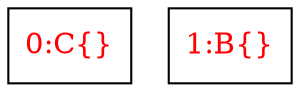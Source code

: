 digraph G {
  0 [label="0:C{}", shape=box, fontcolor="#FF0000", ];
  1 [label="1:B{}", shape=box, fontcolor="#FF0000", ];
  
  
  
  }
